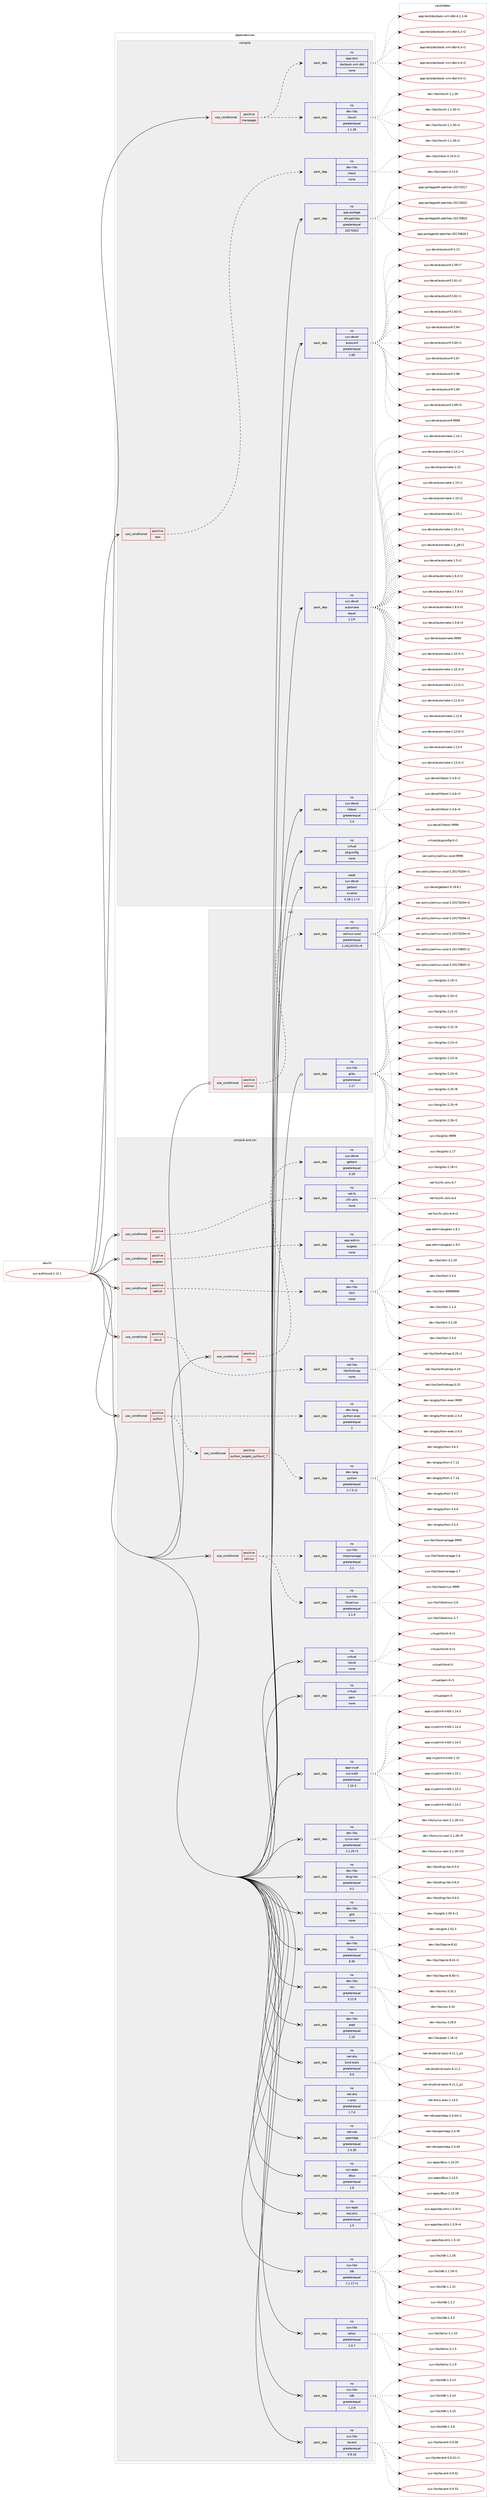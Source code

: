 digraph prolog {

# *************
# Graph options
# *************

newrank=true;
concentrate=true;
compound=true;
graph [rankdir=LR,fontname=Helvetica,fontsize=10,ranksep=1.5];#, ranksep=2.5, nodesep=0.2];
edge  [arrowhead=vee];
node  [fontname=Helvetica,fontsize=10];

# **********
# The ebuild
# **********

subgraph cluster_leftcol {
color=gray;
rank=same;
label=<<i>ebuild</i>>;
id [label="sys-auth/sssd-1.12.1", color=red, width=4, href="../sys-auth/sssd-1.12.1.svg"];
}

# ****************
# The dependencies
# ****************

subgraph cluster_midcol {
color=gray;
label=<<i>dependencies</i>>;
subgraph cluster_compile {
fillcolor="#eeeeee";
style=filled;
label=<<i>compile</i>>;
subgraph cond114560 {
dependency475698 [label=<<TABLE BORDER="0" CELLBORDER="1" CELLSPACING="0" CELLPADDING="4"><TR><TD ROWSPAN="3" CELLPADDING="10">use_conditional</TD></TR><TR><TD>positive</TD></TR><TR><TD>manpages</TD></TR></TABLE>>, shape=none, color=red];
subgraph pack352846 {
dependency475699 [label=<<TABLE BORDER="0" CELLBORDER="1" CELLSPACING="0" CELLPADDING="4" WIDTH="220"><TR><TD ROWSPAN="6" CELLPADDING="30">pack_dep</TD></TR><TR><TD WIDTH="110">no</TD></TR><TR><TD>dev-libs</TD></TR><TR><TD>libxslt</TD></TR><TR><TD>greaterequal</TD></TR><TR><TD>1.1.26</TD></TR></TABLE>>, shape=none, color=blue];
}
dependency475698:e -> dependency475699:w [weight=20,style="dashed",arrowhead="vee"];
subgraph pack352847 {
dependency475700 [label=<<TABLE BORDER="0" CELLBORDER="1" CELLSPACING="0" CELLPADDING="4" WIDTH="220"><TR><TD ROWSPAN="6" CELLPADDING="30">pack_dep</TD></TR><TR><TD WIDTH="110">no</TD></TR><TR><TD>app-text</TD></TR><TR><TD>docbook-xml-dtd</TD></TR><TR><TD>none</TD></TR><TR><TD></TD></TR></TABLE>>, shape=none, color=blue];
}
dependency475698:e -> dependency475700:w [weight=20,style="dashed",arrowhead="vee"];
}
id:e -> dependency475698:w [weight=20,style="solid",arrowhead="vee"];
subgraph cond114561 {
dependency475701 [label=<<TABLE BORDER="0" CELLBORDER="1" CELLSPACING="0" CELLPADDING="4"><TR><TD ROWSPAN="3" CELLPADDING="10">use_conditional</TD></TR><TR><TD>positive</TD></TR><TR><TD>test</TD></TR></TABLE>>, shape=none, color=red];
subgraph pack352848 {
dependency475702 [label=<<TABLE BORDER="0" CELLBORDER="1" CELLSPACING="0" CELLPADDING="4" WIDTH="220"><TR><TD ROWSPAN="6" CELLPADDING="30">pack_dep</TD></TR><TR><TD WIDTH="110">no</TD></TR><TR><TD>dev-libs</TD></TR><TR><TD>check</TD></TR><TR><TD>none</TD></TR><TR><TD></TD></TR></TABLE>>, shape=none, color=blue];
}
dependency475701:e -> dependency475702:w [weight=20,style="dashed",arrowhead="vee"];
}
id:e -> dependency475701:w [weight=20,style="solid",arrowhead="vee"];
subgraph pack352849 {
dependency475703 [label=<<TABLE BORDER="0" CELLBORDER="1" CELLSPACING="0" CELLPADDING="4" WIDTH="220"><TR><TD ROWSPAN="6" CELLPADDING="30">pack_dep</TD></TR><TR><TD WIDTH="110">no</TD></TR><TR><TD>app-portage</TD></TR><TR><TD>elt-patches</TD></TR><TR><TD>greaterequal</TD></TR><TR><TD>20170422</TD></TR></TABLE>>, shape=none, color=blue];
}
id:e -> dependency475703:w [weight=20,style="solid",arrowhead="vee"];
subgraph pack352850 {
dependency475704 [label=<<TABLE BORDER="0" CELLBORDER="1" CELLSPACING="0" CELLPADDING="4" WIDTH="220"><TR><TD ROWSPAN="6" CELLPADDING="30">pack_dep</TD></TR><TR><TD WIDTH="110">no</TD></TR><TR><TD>sys-devel</TD></TR><TR><TD>autoconf</TD></TR><TR><TD>greaterequal</TD></TR><TR><TD>2.69</TD></TR></TABLE>>, shape=none, color=blue];
}
id:e -> dependency475704:w [weight=20,style="solid",arrowhead="vee"];
subgraph pack352851 {
dependency475705 [label=<<TABLE BORDER="0" CELLBORDER="1" CELLSPACING="0" CELLPADDING="4" WIDTH="220"><TR><TD ROWSPAN="6" CELLPADDING="30">pack_dep</TD></TR><TR><TD WIDTH="110">no</TD></TR><TR><TD>sys-devel</TD></TR><TR><TD>automake</TD></TR><TR><TD>equal</TD></TR><TR><TD>1.13*</TD></TR></TABLE>>, shape=none, color=blue];
}
id:e -> dependency475705:w [weight=20,style="solid",arrowhead="vee"];
subgraph pack352852 {
dependency475706 [label=<<TABLE BORDER="0" CELLBORDER="1" CELLSPACING="0" CELLPADDING="4" WIDTH="220"><TR><TD ROWSPAN="6" CELLPADDING="30">pack_dep</TD></TR><TR><TD WIDTH="110">no</TD></TR><TR><TD>sys-devel</TD></TR><TR><TD>libtool</TD></TR><TR><TD>greaterequal</TD></TR><TR><TD>2.4</TD></TR></TABLE>>, shape=none, color=blue];
}
id:e -> dependency475706:w [weight=20,style="solid",arrowhead="vee"];
subgraph pack352853 {
dependency475707 [label=<<TABLE BORDER="0" CELLBORDER="1" CELLSPACING="0" CELLPADDING="4" WIDTH="220"><TR><TD ROWSPAN="6" CELLPADDING="30">pack_dep</TD></TR><TR><TD WIDTH="110">no</TD></TR><TR><TD>virtual</TD></TR><TR><TD>pkgconfig</TD></TR><TR><TD>none</TD></TR><TR><TD></TD></TR></TABLE>>, shape=none, color=blue];
}
id:e -> dependency475707:w [weight=20,style="solid",arrowhead="vee"];
subgraph pack352854 {
dependency475708 [label=<<TABLE BORDER="0" CELLBORDER="1" CELLSPACING="0" CELLPADDING="4" WIDTH="220"><TR><TD ROWSPAN="6" CELLPADDING="30">pack_dep</TD></TR><TR><TD WIDTH="110">weak</TD></TR><TR><TD>sys-devel</TD></TR><TR><TD>gettext</TD></TR><TR><TD>smaller</TD></TR><TR><TD>0.18.1.1-r3</TD></TR></TABLE>>, shape=none, color=blue];
}
id:e -> dependency475708:w [weight=20,style="solid",arrowhead="vee"];
}
subgraph cluster_compileandrun {
fillcolor="#eeeeee";
style=filled;
label=<<i>compile and run</i>>;
subgraph cond114562 {
dependency475709 [label=<<TABLE BORDER="0" CELLBORDER="1" CELLSPACING="0" CELLPADDING="4"><TR><TD ROWSPAN="3" CELLPADDING="10">use_conditional</TD></TR><TR><TD>positive</TD></TR><TR><TD>acl</TD></TR></TABLE>>, shape=none, color=red];
subgraph pack352855 {
dependency475710 [label=<<TABLE BORDER="0" CELLBORDER="1" CELLSPACING="0" CELLPADDING="4" WIDTH="220"><TR><TD ROWSPAN="6" CELLPADDING="30">pack_dep</TD></TR><TR><TD WIDTH="110">no</TD></TR><TR><TD>net-fs</TD></TR><TR><TD>cifs-utils</TD></TR><TR><TD>none</TD></TR><TR><TD></TD></TR></TABLE>>, shape=none, color=blue];
}
dependency475709:e -> dependency475710:w [weight=20,style="dashed",arrowhead="vee"];
}
id:e -> dependency475709:w [weight=20,style="solid",arrowhead="odotvee"];
subgraph cond114563 {
dependency475711 [label=<<TABLE BORDER="0" CELLBORDER="1" CELLSPACING="0" CELLPADDING="4"><TR><TD ROWSPAN="3" CELLPADDING="10">use_conditional</TD></TR><TR><TD>positive</TD></TR><TR><TD>augeas</TD></TR></TABLE>>, shape=none, color=red];
subgraph pack352856 {
dependency475712 [label=<<TABLE BORDER="0" CELLBORDER="1" CELLSPACING="0" CELLPADDING="4" WIDTH="220"><TR><TD ROWSPAN="6" CELLPADDING="30">pack_dep</TD></TR><TR><TD WIDTH="110">no</TD></TR><TR><TD>app-admin</TD></TR><TR><TD>augeas</TD></TR><TR><TD>none</TD></TR><TR><TD></TD></TR></TABLE>>, shape=none, color=blue];
}
dependency475711:e -> dependency475712:w [weight=20,style="dashed",arrowhead="vee"];
}
id:e -> dependency475711:w [weight=20,style="solid",arrowhead="odotvee"];
subgraph cond114564 {
dependency475713 [label=<<TABLE BORDER="0" CELLBORDER="1" CELLSPACING="0" CELLPADDING="4"><TR><TD ROWSPAN="3" CELLPADDING="10">use_conditional</TD></TR><TR><TD>positive</TD></TR><TR><TD>netlink</TD></TR></TABLE>>, shape=none, color=red];
subgraph pack352857 {
dependency475714 [label=<<TABLE BORDER="0" CELLBORDER="1" CELLSPACING="0" CELLPADDING="4" WIDTH="220"><TR><TD ROWSPAN="6" CELLPADDING="30">pack_dep</TD></TR><TR><TD WIDTH="110">no</TD></TR><TR><TD>dev-libs</TD></TR><TR><TD>libnl</TD></TR><TR><TD>none</TD></TR><TR><TD></TD></TR></TABLE>>, shape=none, color=blue];
}
dependency475713:e -> dependency475714:w [weight=20,style="dashed",arrowhead="vee"];
}
id:e -> dependency475713:w [weight=20,style="solid",arrowhead="odotvee"];
subgraph cond114565 {
dependency475715 [label=<<TABLE BORDER="0" CELLBORDER="1" CELLSPACING="0" CELLPADDING="4"><TR><TD ROWSPAN="3" CELLPADDING="10">use_conditional</TD></TR><TR><TD>positive</TD></TR><TR><TD>nfsv4</TD></TR></TABLE>>, shape=none, color=red];
subgraph pack352858 {
dependency475716 [label=<<TABLE BORDER="0" CELLBORDER="1" CELLSPACING="0" CELLPADDING="4" WIDTH="220"><TR><TD ROWSPAN="6" CELLPADDING="30">pack_dep</TD></TR><TR><TD WIDTH="110">no</TD></TR><TR><TD>net-libs</TD></TR><TR><TD>libnfsidmap</TD></TR><TR><TD>none</TD></TR><TR><TD></TD></TR></TABLE>>, shape=none, color=blue];
}
dependency475715:e -> dependency475716:w [weight=20,style="dashed",arrowhead="vee"];
}
id:e -> dependency475715:w [weight=20,style="solid",arrowhead="odotvee"];
subgraph cond114566 {
dependency475717 [label=<<TABLE BORDER="0" CELLBORDER="1" CELLSPACING="0" CELLPADDING="4"><TR><TD ROWSPAN="3" CELLPADDING="10">use_conditional</TD></TR><TR><TD>positive</TD></TR><TR><TD>nls</TD></TR></TABLE>>, shape=none, color=red];
subgraph pack352859 {
dependency475718 [label=<<TABLE BORDER="0" CELLBORDER="1" CELLSPACING="0" CELLPADDING="4" WIDTH="220"><TR><TD ROWSPAN="6" CELLPADDING="30">pack_dep</TD></TR><TR><TD WIDTH="110">no</TD></TR><TR><TD>sys-devel</TD></TR><TR><TD>gettext</TD></TR><TR><TD>greaterequal</TD></TR><TR><TD>0.18</TD></TR></TABLE>>, shape=none, color=blue];
}
dependency475717:e -> dependency475718:w [weight=20,style="dashed",arrowhead="vee"];
}
id:e -> dependency475717:w [weight=20,style="solid",arrowhead="odotvee"];
subgraph cond114567 {
dependency475719 [label=<<TABLE BORDER="0" CELLBORDER="1" CELLSPACING="0" CELLPADDING="4"><TR><TD ROWSPAN="3" CELLPADDING="10">use_conditional</TD></TR><TR><TD>positive</TD></TR><TR><TD>python</TD></TR></TABLE>>, shape=none, color=red];
subgraph cond114568 {
dependency475720 [label=<<TABLE BORDER="0" CELLBORDER="1" CELLSPACING="0" CELLPADDING="4"><TR><TD ROWSPAN="3" CELLPADDING="10">use_conditional</TD></TR><TR><TD>positive</TD></TR><TR><TD>python_targets_python2_7</TD></TR></TABLE>>, shape=none, color=red];
subgraph pack352860 {
dependency475721 [label=<<TABLE BORDER="0" CELLBORDER="1" CELLSPACING="0" CELLPADDING="4" WIDTH="220"><TR><TD ROWSPAN="6" CELLPADDING="30">pack_dep</TD></TR><TR><TD WIDTH="110">no</TD></TR><TR><TD>dev-lang</TD></TR><TR><TD>python</TD></TR><TR><TD>greaterequal</TD></TR><TR><TD>2.7.5-r2</TD></TR></TABLE>>, shape=none, color=blue];
}
dependency475720:e -> dependency475721:w [weight=20,style="dashed",arrowhead="vee"];
}
dependency475719:e -> dependency475720:w [weight=20,style="dashed",arrowhead="vee"];
subgraph pack352861 {
dependency475722 [label=<<TABLE BORDER="0" CELLBORDER="1" CELLSPACING="0" CELLPADDING="4" WIDTH="220"><TR><TD ROWSPAN="6" CELLPADDING="30">pack_dep</TD></TR><TR><TD WIDTH="110">no</TD></TR><TR><TD>dev-lang</TD></TR><TR><TD>python-exec</TD></TR><TR><TD>greaterequal</TD></TR><TR><TD>2</TD></TR></TABLE>>, shape=none, color=blue];
}
dependency475719:e -> dependency475722:w [weight=20,style="dashed",arrowhead="vee"];
}
id:e -> dependency475719:w [weight=20,style="solid",arrowhead="odotvee"];
subgraph cond114569 {
dependency475723 [label=<<TABLE BORDER="0" CELLBORDER="1" CELLSPACING="0" CELLPADDING="4"><TR><TD ROWSPAN="3" CELLPADDING="10">use_conditional</TD></TR><TR><TD>positive</TD></TR><TR><TD>selinux</TD></TR></TABLE>>, shape=none, color=red];
subgraph pack352862 {
dependency475724 [label=<<TABLE BORDER="0" CELLBORDER="1" CELLSPACING="0" CELLPADDING="4" WIDTH="220"><TR><TD ROWSPAN="6" CELLPADDING="30">pack_dep</TD></TR><TR><TD WIDTH="110">no</TD></TR><TR><TD>sys-libs</TD></TR><TR><TD>libselinux</TD></TR><TR><TD>greaterequal</TD></TR><TR><TD>2.1.9</TD></TR></TABLE>>, shape=none, color=blue];
}
dependency475723:e -> dependency475724:w [weight=20,style="dashed",arrowhead="vee"];
subgraph pack352863 {
dependency475725 [label=<<TABLE BORDER="0" CELLBORDER="1" CELLSPACING="0" CELLPADDING="4" WIDTH="220"><TR><TD ROWSPAN="6" CELLPADDING="30">pack_dep</TD></TR><TR><TD WIDTH="110">no</TD></TR><TR><TD>sys-libs</TD></TR><TR><TD>libsemanage</TD></TR><TR><TD>greaterequal</TD></TR><TR><TD>2.1</TD></TR></TABLE>>, shape=none, color=blue];
}
dependency475723:e -> dependency475725:w [weight=20,style="dashed",arrowhead="vee"];
}
id:e -> dependency475723:w [weight=20,style="solid",arrowhead="odotvee"];
subgraph pack352864 {
dependency475726 [label=<<TABLE BORDER="0" CELLBORDER="1" CELLSPACING="0" CELLPADDING="4" WIDTH="220"><TR><TD ROWSPAN="6" CELLPADDING="30">pack_dep</TD></TR><TR><TD WIDTH="110">no</TD></TR><TR><TD>app-crypt</TD></TR><TR><TD>mit-krb5</TD></TR><TR><TD>greaterequal</TD></TR><TR><TD>1.10.3</TD></TR></TABLE>>, shape=none, color=blue];
}
id:e -> dependency475726:w [weight=20,style="solid",arrowhead="odotvee"];
subgraph pack352865 {
dependency475727 [label=<<TABLE BORDER="0" CELLBORDER="1" CELLSPACING="0" CELLPADDING="4" WIDTH="220"><TR><TD ROWSPAN="6" CELLPADDING="30">pack_dep</TD></TR><TR><TD WIDTH="110">no</TD></TR><TR><TD>dev-libs</TD></TR><TR><TD>cyrus-sasl</TD></TR><TR><TD>greaterequal</TD></TR><TR><TD>2.1.25-r3</TD></TR></TABLE>>, shape=none, color=blue];
}
id:e -> dependency475727:w [weight=20,style="solid",arrowhead="odotvee"];
subgraph pack352866 {
dependency475728 [label=<<TABLE BORDER="0" CELLBORDER="1" CELLSPACING="0" CELLPADDING="4" WIDTH="220"><TR><TD ROWSPAN="6" CELLPADDING="30">pack_dep</TD></TR><TR><TD WIDTH="110">no</TD></TR><TR><TD>dev-libs</TD></TR><TR><TD>ding-libs</TD></TR><TR><TD>greaterequal</TD></TR><TR><TD>0.2</TD></TR></TABLE>>, shape=none, color=blue];
}
id:e -> dependency475728:w [weight=20,style="solid",arrowhead="odotvee"];
subgraph pack352867 {
dependency475729 [label=<<TABLE BORDER="0" CELLBORDER="1" CELLSPACING="0" CELLPADDING="4" WIDTH="220"><TR><TD ROWSPAN="6" CELLPADDING="30">pack_dep</TD></TR><TR><TD WIDTH="110">no</TD></TR><TR><TD>dev-libs</TD></TR><TR><TD>glib</TD></TR><TR><TD>none</TD></TR><TR><TD></TD></TR></TABLE>>, shape=none, color=blue];
}
id:e -> dependency475729:w [weight=20,style="solid",arrowhead="odotvee"];
subgraph pack352868 {
dependency475730 [label=<<TABLE BORDER="0" CELLBORDER="1" CELLSPACING="0" CELLPADDING="4" WIDTH="220"><TR><TD ROWSPAN="6" CELLPADDING="30">pack_dep</TD></TR><TR><TD WIDTH="110">no</TD></TR><TR><TD>dev-libs</TD></TR><TR><TD>libpcre</TD></TR><TR><TD>greaterequal</TD></TR><TR><TD>8.30</TD></TR></TABLE>>, shape=none, color=blue];
}
id:e -> dependency475730:w [weight=20,style="solid",arrowhead="odotvee"];
subgraph pack352869 {
dependency475731 [label=<<TABLE BORDER="0" CELLBORDER="1" CELLSPACING="0" CELLPADDING="4" WIDTH="220"><TR><TD ROWSPAN="6" CELLPADDING="30">pack_dep</TD></TR><TR><TD WIDTH="110">no</TD></TR><TR><TD>dev-libs</TD></TR><TR><TD>nss</TD></TR><TR><TD>greaterequal</TD></TR><TR><TD>3.12.9</TD></TR></TABLE>>, shape=none, color=blue];
}
id:e -> dependency475731:w [weight=20,style="solid",arrowhead="odotvee"];
subgraph pack352870 {
dependency475732 [label=<<TABLE BORDER="0" CELLBORDER="1" CELLSPACING="0" CELLPADDING="4" WIDTH="220"><TR><TD ROWSPAN="6" CELLPADDING="30">pack_dep</TD></TR><TR><TD WIDTH="110">no</TD></TR><TR><TD>dev-libs</TD></TR><TR><TD>popt</TD></TR><TR><TD>greaterequal</TD></TR><TR><TD>1.16</TD></TR></TABLE>>, shape=none, color=blue];
}
id:e -> dependency475732:w [weight=20,style="solid",arrowhead="odotvee"];
subgraph pack352871 {
dependency475733 [label=<<TABLE BORDER="0" CELLBORDER="1" CELLSPACING="0" CELLPADDING="4" WIDTH="220"><TR><TD ROWSPAN="6" CELLPADDING="30">pack_dep</TD></TR><TR><TD WIDTH="110">no</TD></TR><TR><TD>net-dns</TD></TR><TR><TD>bind-tools</TD></TR><TR><TD>greaterequal</TD></TR><TR><TD>9.9</TD></TR></TABLE>>, shape=none, color=blue];
}
id:e -> dependency475733:w [weight=20,style="solid",arrowhead="odotvee"];
subgraph pack352872 {
dependency475734 [label=<<TABLE BORDER="0" CELLBORDER="1" CELLSPACING="0" CELLPADDING="4" WIDTH="220"><TR><TD ROWSPAN="6" CELLPADDING="30">pack_dep</TD></TR><TR><TD WIDTH="110">no</TD></TR><TR><TD>net-dns</TD></TR><TR><TD>c-ares</TD></TR><TR><TD>greaterequal</TD></TR><TR><TD>1.7.4</TD></TR></TABLE>>, shape=none, color=blue];
}
id:e -> dependency475734:w [weight=20,style="solid",arrowhead="odotvee"];
subgraph pack352873 {
dependency475735 [label=<<TABLE BORDER="0" CELLBORDER="1" CELLSPACING="0" CELLPADDING="4" WIDTH="220"><TR><TD ROWSPAN="6" CELLPADDING="30">pack_dep</TD></TR><TR><TD WIDTH="110">no</TD></TR><TR><TD>net-nds</TD></TR><TR><TD>openldap</TD></TR><TR><TD>greaterequal</TD></TR><TR><TD>2.4.30</TD></TR></TABLE>>, shape=none, color=blue];
}
id:e -> dependency475735:w [weight=20,style="solid",arrowhead="odotvee"];
subgraph pack352874 {
dependency475736 [label=<<TABLE BORDER="0" CELLBORDER="1" CELLSPACING="0" CELLPADDING="4" WIDTH="220"><TR><TD ROWSPAN="6" CELLPADDING="30">pack_dep</TD></TR><TR><TD WIDTH="110">no</TD></TR><TR><TD>sys-apps</TD></TR><TR><TD>dbus</TD></TR><TR><TD>greaterequal</TD></TR><TR><TD>1.6</TD></TR></TABLE>>, shape=none, color=blue];
}
id:e -> dependency475736:w [weight=20,style="solid",arrowhead="odotvee"];
subgraph pack352875 {
dependency475737 [label=<<TABLE BORDER="0" CELLBORDER="1" CELLSPACING="0" CELLPADDING="4" WIDTH="220"><TR><TD ROWSPAN="6" CELLPADDING="30">pack_dep</TD></TR><TR><TD WIDTH="110">no</TD></TR><TR><TD>sys-apps</TD></TR><TR><TD>keyutils</TD></TR><TR><TD>greaterequal</TD></TR><TR><TD>1.5</TD></TR></TABLE>>, shape=none, color=blue];
}
id:e -> dependency475737:w [weight=20,style="solid",arrowhead="odotvee"];
subgraph pack352876 {
dependency475738 [label=<<TABLE BORDER="0" CELLBORDER="1" CELLSPACING="0" CELLPADDING="4" WIDTH="220"><TR><TD ROWSPAN="6" CELLPADDING="30">pack_dep</TD></TR><TR><TD WIDTH="110">no</TD></TR><TR><TD>sys-libs</TD></TR><TR><TD>ldb</TD></TR><TR><TD>greaterequal</TD></TR><TR><TD>1.1.17-r1</TD></TR></TABLE>>, shape=none, color=blue];
}
id:e -> dependency475738:w [weight=20,style="solid",arrowhead="odotvee"];
subgraph pack352877 {
dependency475739 [label=<<TABLE BORDER="0" CELLBORDER="1" CELLSPACING="0" CELLPADDING="4" WIDTH="220"><TR><TD ROWSPAN="6" CELLPADDING="30">pack_dep</TD></TR><TR><TD WIDTH="110">no</TD></TR><TR><TD>sys-libs</TD></TR><TR><TD>talloc</TD></TR><TR><TD>greaterequal</TD></TR><TR><TD>2.0.7</TD></TR></TABLE>>, shape=none, color=blue];
}
id:e -> dependency475739:w [weight=20,style="solid",arrowhead="odotvee"];
subgraph pack352878 {
dependency475740 [label=<<TABLE BORDER="0" CELLBORDER="1" CELLSPACING="0" CELLPADDING="4" WIDTH="220"><TR><TD ROWSPAN="6" CELLPADDING="30">pack_dep</TD></TR><TR><TD WIDTH="110">no</TD></TR><TR><TD>sys-libs</TD></TR><TR><TD>tdb</TD></TR><TR><TD>greaterequal</TD></TR><TR><TD>1.2.9</TD></TR></TABLE>>, shape=none, color=blue];
}
id:e -> dependency475740:w [weight=20,style="solid",arrowhead="odotvee"];
subgraph pack352879 {
dependency475741 [label=<<TABLE BORDER="0" CELLBORDER="1" CELLSPACING="0" CELLPADDING="4" WIDTH="220"><TR><TD ROWSPAN="6" CELLPADDING="30">pack_dep</TD></TR><TR><TD WIDTH="110">no</TD></TR><TR><TD>sys-libs</TD></TR><TR><TD>tevent</TD></TR><TR><TD>greaterequal</TD></TR><TR><TD>0.9.16</TD></TR></TABLE>>, shape=none, color=blue];
}
id:e -> dependency475741:w [weight=20,style="solid",arrowhead="odotvee"];
subgraph pack352880 {
dependency475742 [label=<<TABLE BORDER="0" CELLBORDER="1" CELLSPACING="0" CELLPADDING="4" WIDTH="220"><TR><TD ROWSPAN="6" CELLPADDING="30">pack_dep</TD></TR><TR><TD WIDTH="110">no</TD></TR><TR><TD>virtual</TD></TR><TR><TD>libintl</TD></TR><TR><TD>none</TD></TR><TR><TD></TD></TR></TABLE>>, shape=none, color=blue];
}
id:e -> dependency475742:w [weight=20,style="solid",arrowhead="odotvee"];
subgraph pack352881 {
dependency475743 [label=<<TABLE BORDER="0" CELLBORDER="1" CELLSPACING="0" CELLPADDING="4" WIDTH="220"><TR><TD ROWSPAN="6" CELLPADDING="30">pack_dep</TD></TR><TR><TD WIDTH="110">no</TD></TR><TR><TD>virtual</TD></TR><TR><TD>pam</TD></TR><TR><TD>none</TD></TR><TR><TD></TD></TR></TABLE>>, shape=none, color=blue];
}
id:e -> dependency475743:w [weight=20,style="solid",arrowhead="odotvee"];
}
subgraph cluster_run {
fillcolor="#eeeeee";
style=filled;
label=<<i>run</i>>;
subgraph cond114570 {
dependency475744 [label=<<TABLE BORDER="0" CELLBORDER="1" CELLSPACING="0" CELLPADDING="4"><TR><TD ROWSPAN="3" CELLPADDING="10">use_conditional</TD></TR><TR><TD>positive</TD></TR><TR><TD>selinux</TD></TR></TABLE>>, shape=none, color=red];
subgraph pack352882 {
dependency475745 [label=<<TABLE BORDER="0" CELLBORDER="1" CELLSPACING="0" CELLPADDING="4" WIDTH="220"><TR><TD ROWSPAN="6" CELLPADDING="30">pack_dep</TD></TR><TR><TD WIDTH="110">no</TD></TR><TR><TD>sec-policy</TD></TR><TR><TD>selinux-sssd</TD></TR><TR><TD>greaterequal</TD></TR><TR><TD>2.20120725-r9</TD></TR></TABLE>>, shape=none, color=blue];
}
dependency475744:e -> dependency475745:w [weight=20,style="dashed",arrowhead="vee"];
}
id:e -> dependency475744:w [weight=20,style="solid",arrowhead="odot"];
subgraph pack352883 {
dependency475746 [label=<<TABLE BORDER="0" CELLBORDER="1" CELLSPACING="0" CELLPADDING="4" WIDTH="220"><TR><TD ROWSPAN="6" CELLPADDING="30">pack_dep</TD></TR><TR><TD WIDTH="110">no</TD></TR><TR><TD>sys-libs</TD></TR><TR><TD>glibc</TD></TR><TR><TD>greaterequal</TD></TR><TR><TD>2.17</TD></TR></TABLE>>, shape=none, color=blue];
}
id:e -> dependency475746:w [weight=20,style="solid",arrowhead="odot"];
}
}

# **************
# The candidates
# **************

subgraph cluster_choices {
rank=same;
color=gray;
label=<<i>candidates</i>>;

subgraph choice352846 {
color=black;
nodesep=1;
choice10010111845108105981154710810598120115108116454946494650574511449 [label="dev-libs/libxslt-1.1.29-r1", color=red, width=4,href="../dev-libs/libxslt-1.1.29-r1.svg"];
choice1001011184510810598115471081059812011510811645494649465148 [label="dev-libs/libxslt-1.1.30", color=red, width=4,href="../dev-libs/libxslt-1.1.30.svg"];
choice10010111845108105981154710810598120115108116454946494651484511449 [label="dev-libs/libxslt-1.1.30-r1", color=red, width=4,href="../dev-libs/libxslt-1.1.30-r1.svg"];
choice10010111845108105981154710810598120115108116454946494651484511450 [label="dev-libs/libxslt-1.1.30-r2", color=red, width=4,href="../dev-libs/libxslt-1.1.30-r2.svg"];
dependency475699:e -> choice10010111845108105981154710810598120115108116454946494650574511449:w [style=dotted,weight="100"];
dependency475699:e -> choice1001011184510810598115471081059812011510811645494649465148:w [style=dotted,weight="100"];
dependency475699:e -> choice10010111845108105981154710810598120115108116454946494651484511449:w [style=dotted,weight="100"];
dependency475699:e -> choice10010111845108105981154710810598120115108116454946494651484511450:w [style=dotted,weight="100"];
}
subgraph choice352847 {
color=black;
nodesep=1;
choice971121124511610112011647100111999811111110745120109108451001161004552464946504511454 [label="app-text/docbook-xml-dtd-4.1.2-r6", color=red, width=4,href="../app-text/docbook-xml-dtd-4.1.2-r6.svg"];
choice97112112451161011201164710011199981111111074512010910845100116100455246504511450 [label="app-text/docbook-xml-dtd-4.2-r2", color=red, width=4,href="../app-text/docbook-xml-dtd-4.2-r2.svg"];
choice97112112451161011201164710011199981111111074512010910845100116100455246514511449 [label="app-text/docbook-xml-dtd-4.3-r1", color=red, width=4,href="../app-text/docbook-xml-dtd-4.3-r1.svg"];
choice97112112451161011201164710011199981111111074512010910845100116100455246524511450 [label="app-text/docbook-xml-dtd-4.4-r2", color=red, width=4,href="../app-text/docbook-xml-dtd-4.4-r2.svg"];
choice97112112451161011201164710011199981111111074512010910845100116100455246534511449 [label="app-text/docbook-xml-dtd-4.5-r1", color=red, width=4,href="../app-text/docbook-xml-dtd-4.5-r1.svg"];
dependency475700:e -> choice971121124511610112011647100111999811111110745120109108451001161004552464946504511454:w [style=dotted,weight="100"];
dependency475700:e -> choice97112112451161011201164710011199981111111074512010910845100116100455246504511450:w [style=dotted,weight="100"];
dependency475700:e -> choice97112112451161011201164710011199981111111074512010910845100116100455246514511449:w [style=dotted,weight="100"];
dependency475700:e -> choice97112112451161011201164710011199981111111074512010910845100116100455246524511450:w [style=dotted,weight="100"];
dependency475700:e -> choice97112112451161011201164710011199981111111074512010910845100116100455246534511449:w [style=dotted,weight="100"];
}
subgraph choice352848 {
color=black;
nodesep=1;
choice1001011184510810598115479910410199107454846494846484511449 [label="dev-libs/check-0.10.0-r1", color=red, width=4,href="../dev-libs/check-0.10.0-r1.svg"];
choice100101118451081059811547991041019910745484649504648 [label="dev-libs/check-0.12.0", color=red, width=4,href="../dev-libs/check-0.12.0.svg"];
dependency475702:e -> choice1001011184510810598115479910410199107454846494846484511449:w [style=dotted,weight="100"];
dependency475702:e -> choice100101118451081059811547991041019910745484649504648:w [style=dotted,weight="100"];
}
subgraph choice352849 {
color=black;
nodesep=1;
choice97112112451121111141169710310147101108116451129711699104101115455048495548514955 [label="app-portage/elt-patches-20170317", color=red, width=4,href="../app-portage/elt-patches-20170317.svg"];
choice97112112451121111141169710310147101108116451129711699104101115455048495548525050 [label="app-portage/elt-patches-20170422", color=red, width=4,href="../app-portage/elt-patches-20170422.svg"];
choice97112112451121111141169710310147101108116451129711699104101115455048495548564953 [label="app-portage/elt-patches-20170815", color=red, width=4,href="../app-portage/elt-patches-20170815.svg"];
choice971121124511211111411697103101471011081164511297116991041011154550484955485650544649 [label="app-portage/elt-patches-20170826.1", color=red, width=4,href="../app-portage/elt-patches-20170826.1.svg"];
dependency475703:e -> choice97112112451121111141169710310147101108116451129711699104101115455048495548514955:w [style=dotted,weight="100"];
dependency475703:e -> choice97112112451121111141169710310147101108116451129711699104101115455048495548525050:w [style=dotted,weight="100"];
dependency475703:e -> choice97112112451121111141169710310147101108116451129711699104101115455048495548564953:w [style=dotted,weight="100"];
dependency475703:e -> choice971121124511211111411697103101471011081164511297116991041011154550484955485650544649:w [style=dotted,weight="100"];
}
subgraph choice352850 {
color=black;
nodesep=1;
choice115121115451001011181011084797117116111991111101024550464951 [label="sys-devel/autoconf-2.13", color=red, width=4,href="../sys-devel/autoconf-2.13.svg"];
choice1151211154510010111810110847971171161119911111010245504653574511455 [label="sys-devel/autoconf-2.59-r7", color=red, width=4,href="../sys-devel/autoconf-2.59-r7.svg"];
choice1151211154510010111810110847971171161119911111010245504654494511450 [label="sys-devel/autoconf-2.61-r2", color=red, width=4,href="../sys-devel/autoconf-2.61-r2.svg"];
choice1151211154510010111810110847971171161119911111010245504654504511449 [label="sys-devel/autoconf-2.62-r1", color=red, width=4,href="../sys-devel/autoconf-2.62-r1.svg"];
choice1151211154510010111810110847971171161119911111010245504654514511449 [label="sys-devel/autoconf-2.63-r1", color=red, width=4,href="../sys-devel/autoconf-2.63-r1.svg"];
choice115121115451001011181011084797117116111991111101024550465452 [label="sys-devel/autoconf-2.64", color=red, width=4,href="../sys-devel/autoconf-2.64.svg"];
choice1151211154510010111810110847971171161119911111010245504654534511449 [label="sys-devel/autoconf-2.65-r1", color=red, width=4,href="../sys-devel/autoconf-2.65-r1.svg"];
choice115121115451001011181011084797117116111991111101024550465455 [label="sys-devel/autoconf-2.67", color=red, width=4,href="../sys-devel/autoconf-2.67.svg"];
choice115121115451001011181011084797117116111991111101024550465456 [label="sys-devel/autoconf-2.68", color=red, width=4,href="../sys-devel/autoconf-2.68.svg"];
choice115121115451001011181011084797117116111991111101024550465457 [label="sys-devel/autoconf-2.69", color=red, width=4,href="../sys-devel/autoconf-2.69.svg"];
choice1151211154510010111810110847971171161119911111010245504654574511452 [label="sys-devel/autoconf-2.69-r4", color=red, width=4,href="../sys-devel/autoconf-2.69-r4.svg"];
choice115121115451001011181011084797117116111991111101024557575757 [label="sys-devel/autoconf-9999", color=red, width=4,href="../sys-devel/autoconf-9999.svg"];
dependency475704:e -> choice115121115451001011181011084797117116111991111101024550464951:w [style=dotted,weight="100"];
dependency475704:e -> choice1151211154510010111810110847971171161119911111010245504653574511455:w [style=dotted,weight="100"];
dependency475704:e -> choice1151211154510010111810110847971171161119911111010245504654494511450:w [style=dotted,weight="100"];
dependency475704:e -> choice1151211154510010111810110847971171161119911111010245504654504511449:w [style=dotted,weight="100"];
dependency475704:e -> choice1151211154510010111810110847971171161119911111010245504654514511449:w [style=dotted,weight="100"];
dependency475704:e -> choice115121115451001011181011084797117116111991111101024550465452:w [style=dotted,weight="100"];
dependency475704:e -> choice1151211154510010111810110847971171161119911111010245504654534511449:w [style=dotted,weight="100"];
dependency475704:e -> choice115121115451001011181011084797117116111991111101024550465455:w [style=dotted,weight="100"];
dependency475704:e -> choice115121115451001011181011084797117116111991111101024550465456:w [style=dotted,weight="100"];
dependency475704:e -> choice115121115451001011181011084797117116111991111101024550465457:w [style=dotted,weight="100"];
dependency475704:e -> choice1151211154510010111810110847971171161119911111010245504654574511452:w [style=dotted,weight="100"];
dependency475704:e -> choice115121115451001011181011084797117116111991111101024557575757:w [style=dotted,weight="100"];
}
subgraph choice352851 {
color=black;
nodesep=1;
choice11512111545100101118101108479711711611110997107101454946494846514511449 [label="sys-devel/automake-1.10.3-r1", color=red, width=4,href="../sys-devel/automake-1.10.3-r1.svg"];
choice11512111545100101118101108479711711611110997107101454946494846514511450 [label="sys-devel/automake-1.10.3-r2", color=red, width=4,href="../sys-devel/automake-1.10.3-r2.svg"];
choice11512111545100101118101108479711711611110997107101454946494946544511449 [label="sys-devel/automake-1.11.6-r1", color=red, width=4,href="../sys-devel/automake-1.11.6-r1.svg"];
choice11512111545100101118101108479711711611110997107101454946494946544511450 [label="sys-devel/automake-1.11.6-r2", color=red, width=4,href="../sys-devel/automake-1.11.6-r2.svg"];
choice1151211154510010111810110847971171161111099710710145494649504654 [label="sys-devel/automake-1.12.6", color=red, width=4,href="../sys-devel/automake-1.12.6.svg"];
choice11512111545100101118101108479711711611110997107101454946495046544511449 [label="sys-devel/automake-1.12.6-r1", color=red, width=4,href="../sys-devel/automake-1.12.6-r1.svg"];
choice1151211154510010111810110847971171161111099710710145494649514652 [label="sys-devel/automake-1.13.4", color=red, width=4,href="../sys-devel/automake-1.13.4.svg"];
choice11512111545100101118101108479711711611110997107101454946495146524511449 [label="sys-devel/automake-1.13.4-r1", color=red, width=4,href="../sys-devel/automake-1.13.4-r1.svg"];
choice1151211154510010111810110847971171161111099710710145494649524649 [label="sys-devel/automake-1.14.1", color=red, width=4,href="../sys-devel/automake-1.14.1.svg"];
choice11512111545100101118101108479711711611110997107101454946495246494511449 [label="sys-devel/automake-1.14.1-r1", color=red, width=4,href="../sys-devel/automake-1.14.1-r1.svg"];
choice115121115451001011181011084797117116111109971071014549464953 [label="sys-devel/automake-1.15", color=red, width=4,href="../sys-devel/automake-1.15.svg"];
choice1151211154510010111810110847971171161111099710710145494649534511449 [label="sys-devel/automake-1.15-r1", color=red, width=4,href="../sys-devel/automake-1.15-r1.svg"];
choice1151211154510010111810110847971171161111099710710145494649534511450 [label="sys-devel/automake-1.15-r2", color=red, width=4,href="../sys-devel/automake-1.15-r2.svg"];
choice1151211154510010111810110847971171161111099710710145494649534649 [label="sys-devel/automake-1.15.1", color=red, width=4,href="../sys-devel/automake-1.15.1.svg"];
choice11512111545100101118101108479711711611110997107101454946495346494511449 [label="sys-devel/automake-1.15.1-r1", color=red, width=4,href="../sys-devel/automake-1.15.1-r1.svg"];
choice115121115451001011181011084797117116111109971071014549465295112544511450 [label="sys-devel/automake-1.4_p6-r2", color=red, width=4,href="../sys-devel/automake-1.4_p6-r2.svg"];
choice11512111545100101118101108479711711611110997107101454946534511450 [label="sys-devel/automake-1.5-r2", color=red, width=4,href="../sys-devel/automake-1.5-r2.svg"];
choice115121115451001011181011084797117116111109971071014549465446514511450 [label="sys-devel/automake-1.6.3-r2", color=red, width=4,href="../sys-devel/automake-1.6.3-r2.svg"];
choice115121115451001011181011084797117116111109971071014549465546574511451 [label="sys-devel/automake-1.7.9-r3", color=red, width=4,href="../sys-devel/automake-1.7.9-r3.svg"];
choice115121115451001011181011084797117116111109971071014549465646534511453 [label="sys-devel/automake-1.8.5-r5", color=red, width=4,href="../sys-devel/automake-1.8.5-r5.svg"];
choice115121115451001011181011084797117116111109971071014549465746544511452 [label="sys-devel/automake-1.9.6-r4", color=red, width=4,href="../sys-devel/automake-1.9.6-r4.svg"];
choice115121115451001011181011084797117116111109971071014557575757 [label="sys-devel/automake-9999", color=red, width=4,href="../sys-devel/automake-9999.svg"];
dependency475705:e -> choice11512111545100101118101108479711711611110997107101454946494846514511449:w [style=dotted,weight="100"];
dependency475705:e -> choice11512111545100101118101108479711711611110997107101454946494846514511450:w [style=dotted,weight="100"];
dependency475705:e -> choice11512111545100101118101108479711711611110997107101454946494946544511449:w [style=dotted,weight="100"];
dependency475705:e -> choice11512111545100101118101108479711711611110997107101454946494946544511450:w [style=dotted,weight="100"];
dependency475705:e -> choice1151211154510010111810110847971171161111099710710145494649504654:w [style=dotted,weight="100"];
dependency475705:e -> choice11512111545100101118101108479711711611110997107101454946495046544511449:w [style=dotted,weight="100"];
dependency475705:e -> choice1151211154510010111810110847971171161111099710710145494649514652:w [style=dotted,weight="100"];
dependency475705:e -> choice11512111545100101118101108479711711611110997107101454946495146524511449:w [style=dotted,weight="100"];
dependency475705:e -> choice1151211154510010111810110847971171161111099710710145494649524649:w [style=dotted,weight="100"];
dependency475705:e -> choice11512111545100101118101108479711711611110997107101454946495246494511449:w [style=dotted,weight="100"];
dependency475705:e -> choice115121115451001011181011084797117116111109971071014549464953:w [style=dotted,weight="100"];
dependency475705:e -> choice1151211154510010111810110847971171161111099710710145494649534511449:w [style=dotted,weight="100"];
dependency475705:e -> choice1151211154510010111810110847971171161111099710710145494649534511450:w [style=dotted,weight="100"];
dependency475705:e -> choice1151211154510010111810110847971171161111099710710145494649534649:w [style=dotted,weight="100"];
dependency475705:e -> choice11512111545100101118101108479711711611110997107101454946495346494511449:w [style=dotted,weight="100"];
dependency475705:e -> choice115121115451001011181011084797117116111109971071014549465295112544511450:w [style=dotted,weight="100"];
dependency475705:e -> choice11512111545100101118101108479711711611110997107101454946534511450:w [style=dotted,weight="100"];
dependency475705:e -> choice115121115451001011181011084797117116111109971071014549465446514511450:w [style=dotted,weight="100"];
dependency475705:e -> choice115121115451001011181011084797117116111109971071014549465546574511451:w [style=dotted,weight="100"];
dependency475705:e -> choice115121115451001011181011084797117116111109971071014549465646534511453:w [style=dotted,weight="100"];
dependency475705:e -> choice115121115451001011181011084797117116111109971071014549465746544511452:w [style=dotted,weight="100"];
dependency475705:e -> choice115121115451001011181011084797117116111109971071014557575757:w [style=dotted,weight="100"];
}
subgraph choice352852 {
color=black;
nodesep=1;
choice1151211154510010111810110847108105981161111111084550465246544511450 [label="sys-devel/libtool-2.4.6-r2", color=red, width=4,href="../sys-devel/libtool-2.4.6-r2.svg"];
choice1151211154510010111810110847108105981161111111084550465246544511451 [label="sys-devel/libtool-2.4.6-r3", color=red, width=4,href="../sys-devel/libtool-2.4.6-r3.svg"];
choice1151211154510010111810110847108105981161111111084550465246544511452 [label="sys-devel/libtool-2.4.6-r4", color=red, width=4,href="../sys-devel/libtool-2.4.6-r4.svg"];
choice1151211154510010111810110847108105981161111111084557575757 [label="sys-devel/libtool-9999", color=red, width=4,href="../sys-devel/libtool-9999.svg"];
dependency475706:e -> choice1151211154510010111810110847108105981161111111084550465246544511450:w [style=dotted,weight="100"];
dependency475706:e -> choice1151211154510010111810110847108105981161111111084550465246544511451:w [style=dotted,weight="100"];
dependency475706:e -> choice1151211154510010111810110847108105981161111111084550465246544511452:w [style=dotted,weight="100"];
dependency475706:e -> choice1151211154510010111810110847108105981161111111084557575757:w [style=dotted,weight="100"];
}
subgraph choice352853 {
color=black;
nodesep=1;
choice11810511411611797108471121071039911111010210510345484511449 [label="virtual/pkgconfig-0-r1", color=red, width=4,href="../virtual/pkgconfig-0-r1.svg"];
dependency475707:e -> choice11810511411611797108471121071039911111010210510345484511449:w [style=dotted,weight="100"];
}
subgraph choice352854 {
color=black;
nodesep=1;
choice1151211154510010111810110847103101116116101120116454846495746564649 [label="sys-devel/gettext-0.19.8.1", color=red, width=4,href="../sys-devel/gettext-0.19.8.1.svg"];
dependency475708:e -> choice1151211154510010111810110847103101116116101120116454846495746564649:w [style=dotted,weight="100"];
}
subgraph choice352855 {
color=black;
nodesep=1;
choice1101011164510211547991051021154511711610510811545544652 [label="net-fs/cifs-utils-6.4", color=red, width=4,href="../net-fs/cifs-utils-6.4.svg"];
choice11010111645102115479910510211545117116105108115455446544511450 [label="net-fs/cifs-utils-6.6-r2", color=red, width=4,href="../net-fs/cifs-utils-6.6-r2.svg"];
choice1101011164510211547991051021154511711610510811545544655 [label="net-fs/cifs-utils-6.7", color=red, width=4,href="../net-fs/cifs-utils-6.7.svg"];
dependency475710:e -> choice1101011164510211547991051021154511711610510811545544652:w [style=dotted,weight="100"];
dependency475710:e -> choice11010111645102115479910510211545117116105108115455446544511450:w [style=dotted,weight="100"];
dependency475710:e -> choice1101011164510211547991051021154511711610510811545544655:w [style=dotted,weight="100"];
}
subgraph choice352856 {
color=black;
nodesep=1;
choice971121124597100109105110479711710310197115454946564649 [label="app-admin/augeas-1.8.1", color=red, width=4,href="../app-admin/augeas-1.8.1.svg"];
choice971121124597100109105110479711710310197115454946574648 [label="app-admin/augeas-1.9.0", color=red, width=4,href="../app-admin/augeas-1.9.0.svg"];
dependency475712:e -> choice971121124597100109105110479711710310197115454946564649:w [style=dotted,weight="100"];
dependency475712:e -> choice971121124597100109105110479711710310197115454946574648:w [style=dotted,weight="100"];
}
subgraph choice352857 {
color=black;
nodesep=1;
choice10010111845108105981154710810598110108454946494652 [label="dev-libs/libnl-1.1.4", color=red, width=4,href="../dev-libs/libnl-1.1.4.svg"];
choice1001011184510810598115471081059811010845514650465056 [label="dev-libs/libnl-3.2.28", color=red, width=4,href="../dev-libs/libnl-3.2.28.svg"];
choice1001011184510810598115471081059811010845514650465057 [label="dev-libs/libnl-3.2.29", color=red, width=4,href="../dev-libs/libnl-3.2.29.svg"];
choice10010111845108105981154710810598110108455146514648 [label="dev-libs/libnl-3.3.0", color=red, width=4,href="../dev-libs/libnl-3.3.0.svg"];
choice10010111845108105981154710810598110108455146524648 [label="dev-libs/libnl-3.4.0", color=red, width=4,href="../dev-libs/libnl-3.4.0.svg"];
choice10010111845108105981154710810598110108455757575757575757 [label="dev-libs/libnl-99999999", color=red, width=4,href="../dev-libs/libnl-99999999.svg"];
dependency475714:e -> choice10010111845108105981154710810598110108454946494652:w [style=dotted,weight="100"];
dependency475714:e -> choice1001011184510810598115471081059811010845514650465056:w [style=dotted,weight="100"];
dependency475714:e -> choice1001011184510810598115471081059811010845514650465057:w [style=dotted,weight="100"];
dependency475714:e -> choice10010111845108105981154710810598110108455146514648:w [style=dotted,weight="100"];
dependency475714:e -> choice10010111845108105981154710810598110108455146524648:w [style=dotted,weight="100"];
dependency475714:e -> choice10010111845108105981154710810598110108455757575757575757:w [style=dotted,weight="100"];
}
subgraph choice352858 {
color=black;
nodesep=1;
choice11010111645108105981154710810598110102115105100109971124548465052 [label="net-libs/libnfsidmap-0.24", color=red, width=4,href="../net-libs/libnfsidmap-0.24.svg"];
choice11010111645108105981154710810598110102115105100109971124548465053 [label="net-libs/libnfsidmap-0.25", color=red, width=4,href="../net-libs/libnfsidmap-0.25.svg"];
choice110101116451081059811547108105981101021151051001099711245484650534511449 [label="net-libs/libnfsidmap-0.25-r1", color=red, width=4,href="../net-libs/libnfsidmap-0.25-r1.svg"];
dependency475716:e -> choice11010111645108105981154710810598110102115105100109971124548465052:w [style=dotted,weight="100"];
dependency475716:e -> choice11010111645108105981154710810598110102115105100109971124548465053:w [style=dotted,weight="100"];
dependency475716:e -> choice110101116451081059811547108105981101021151051001099711245484650534511449:w [style=dotted,weight="100"];
}
subgraph choice352859 {
color=black;
nodesep=1;
choice1151211154510010111810110847103101116116101120116454846495746564649 [label="sys-devel/gettext-0.19.8.1", color=red, width=4,href="../sys-devel/gettext-0.19.8.1.svg"];
dependency475718:e -> choice1151211154510010111810110847103101116116101120116454846495746564649:w [style=dotted,weight="100"];
}
subgraph choice352860 {
color=black;
nodesep=1;
choice10010111845108971101034711212111610411111045504655464950 [label="dev-lang/python-2.7.12", color=red, width=4,href="../dev-lang/python-2.7.12.svg"];
choice10010111845108971101034711212111610411111045504655464952 [label="dev-lang/python-2.7.14", color=red, width=4,href="../dev-lang/python-2.7.14.svg"];
choice100101118451089711010347112121116104111110455146524653 [label="dev-lang/python-3.4.5", color=red, width=4,href="../dev-lang/python-3.4.5.svg"];
choice100101118451089711010347112121116104111110455146524654 [label="dev-lang/python-3.4.6", color=red, width=4,href="../dev-lang/python-3.4.6.svg"];
choice100101118451089711010347112121116104111110455146534652 [label="dev-lang/python-3.5.4", color=red, width=4,href="../dev-lang/python-3.5.4.svg"];
choice100101118451089711010347112121116104111110455146544651 [label="dev-lang/python-3.6.3", color=red, width=4,href="../dev-lang/python-3.6.3.svg"];
dependency475721:e -> choice10010111845108971101034711212111610411111045504655464950:w [style=dotted,weight="100"];
dependency475721:e -> choice10010111845108971101034711212111610411111045504655464952:w [style=dotted,weight="100"];
dependency475721:e -> choice100101118451089711010347112121116104111110455146524653:w [style=dotted,weight="100"];
dependency475721:e -> choice100101118451089711010347112121116104111110455146524654:w [style=dotted,weight="100"];
dependency475721:e -> choice100101118451089711010347112121116104111110455146534652:w [style=dotted,weight="100"];
dependency475721:e -> choice100101118451089711010347112121116104111110455146544651:w [style=dotted,weight="100"];
}
subgraph choice352861 {
color=black;
nodesep=1;
choice1001011184510897110103471121211161041111104510112010199455046524652 [label="dev-lang/python-exec-2.4.4", color=red, width=4,href="../dev-lang/python-exec-2.4.4.svg"];
choice1001011184510897110103471121211161041111104510112010199455046524653 [label="dev-lang/python-exec-2.4.5", color=red, width=4,href="../dev-lang/python-exec-2.4.5.svg"];
choice10010111845108971101034711212111610411111045101120101994557575757 [label="dev-lang/python-exec-9999", color=red, width=4,href="../dev-lang/python-exec-9999.svg"];
dependency475722:e -> choice1001011184510897110103471121211161041111104510112010199455046524652:w [style=dotted,weight="100"];
dependency475722:e -> choice1001011184510897110103471121211161041111104510112010199455046524653:w [style=dotted,weight="100"];
dependency475722:e -> choice10010111845108971101034711212111610411111045101120101994557575757:w [style=dotted,weight="100"];
}
subgraph choice352862 {
color=black;
nodesep=1;
choice1151211154510810598115471081059811510110810511011712045504654 [label="sys-libs/libselinux-2.6", color=red, width=4,href="../sys-libs/libselinux-2.6.svg"];
choice1151211154510810598115471081059811510110810511011712045504655 [label="sys-libs/libselinux-2.7", color=red, width=4,href="../sys-libs/libselinux-2.7.svg"];
choice115121115451081059811547108105981151011081051101171204557575757 [label="sys-libs/libselinux-9999", color=red, width=4,href="../sys-libs/libselinux-9999.svg"];
dependency475724:e -> choice1151211154510810598115471081059811510110810511011712045504654:w [style=dotted,weight="100"];
dependency475724:e -> choice1151211154510810598115471081059811510110810511011712045504655:w [style=dotted,weight="100"];
dependency475724:e -> choice115121115451081059811547108105981151011081051101171204557575757:w [style=dotted,weight="100"];
}
subgraph choice352863 {
color=black;
nodesep=1;
choice11512111545108105981154710810598115101109971109710310145504654 [label="sys-libs/libsemanage-2.6", color=red, width=4,href="../sys-libs/libsemanage-2.6.svg"];
choice11512111545108105981154710810598115101109971109710310145504655 [label="sys-libs/libsemanage-2.7", color=red, width=4,href="../sys-libs/libsemanage-2.7.svg"];
choice1151211154510810598115471081059811510110997110971031014557575757 [label="sys-libs/libsemanage-9999", color=red, width=4,href="../sys-libs/libsemanage-9999.svg"];
dependency475725:e -> choice11512111545108105981154710810598115101109971109710310145504654:w [style=dotted,weight="100"];
dependency475725:e -> choice11512111545108105981154710810598115101109971109710310145504655:w [style=dotted,weight="100"];
dependency475725:e -> choice1151211154510810598115471081059811510110997110971031014557575757:w [style=dotted,weight="100"];
}
subgraph choice352864 {
color=black;
nodesep=1;
choice9711211245991141211121164710910511645107114985345494649524650 [label="app-crypt/mit-krb5-1.14.2", color=red, width=4,href="../app-crypt/mit-krb5-1.14.2.svg"];
choice9711211245991141211121164710910511645107114985345494649524651 [label="app-crypt/mit-krb5-1.14.3", color=red, width=4,href="../app-crypt/mit-krb5-1.14.3.svg"];
choice9711211245991141211121164710910511645107114985345494649524652 [label="app-crypt/mit-krb5-1.14.4", color=red, width=4,href="../app-crypt/mit-krb5-1.14.4.svg"];
choice9711211245991141211121164710910511645107114985345494649524653 [label="app-crypt/mit-krb5-1.14.5", color=red, width=4,href="../app-crypt/mit-krb5-1.14.5.svg"];
choice971121124599114121112116471091051164510711498534549464953 [label="app-crypt/mit-krb5-1.15", color=red, width=4,href="../app-crypt/mit-krb5-1.15.svg"];
choice9711211245991141211121164710910511645107114985345494649534649 [label="app-crypt/mit-krb5-1.15.1", color=red, width=4,href="../app-crypt/mit-krb5-1.15.1.svg"];
choice9711211245991141211121164710910511645107114985345494649534650 [label="app-crypt/mit-krb5-1.15.2", color=red, width=4,href="../app-crypt/mit-krb5-1.15.2.svg"];
dependency475726:e -> choice9711211245991141211121164710910511645107114985345494649524650:w [style=dotted,weight="100"];
dependency475726:e -> choice9711211245991141211121164710910511645107114985345494649524651:w [style=dotted,weight="100"];
dependency475726:e -> choice9711211245991141211121164710910511645107114985345494649524652:w [style=dotted,weight="100"];
dependency475726:e -> choice9711211245991141211121164710910511645107114985345494649524653:w [style=dotted,weight="100"];
dependency475726:e -> choice971121124599114121112116471091051164510711498534549464953:w [style=dotted,weight="100"];
dependency475726:e -> choice9711211245991141211121164710910511645107114985345494649534649:w [style=dotted,weight="100"];
dependency475726:e -> choice9711211245991141211121164710910511645107114985345494649534650:w [style=dotted,weight="100"];
}
subgraph choice352865 {
color=black;
nodesep=1;
choice10010111845108105981154799121114117115451159711510845504649465054451144948 [label="dev-libs/cyrus-sasl-2.1.26-r10", color=red, width=4,href="../dev-libs/cyrus-sasl-2.1.26-r10.svg"];
choice10010111845108105981154799121114117115451159711510845504649465054451144949 [label="dev-libs/cyrus-sasl-2.1.26-r11", color=red, width=4,href="../dev-libs/cyrus-sasl-2.1.26-r11.svg"];
choice100101118451081059811547991211141171154511597115108455046494650544511457 [label="dev-libs/cyrus-sasl-2.1.26-r9", color=red, width=4,href="../dev-libs/cyrus-sasl-2.1.26-r9.svg"];
dependency475727:e -> choice10010111845108105981154799121114117115451159711510845504649465054451144948:w [style=dotted,weight="100"];
dependency475727:e -> choice10010111845108105981154799121114117115451159711510845504649465054451144949:w [style=dotted,weight="100"];
dependency475727:e -> choice100101118451081059811547991211141171154511597115108455046494650544511457:w [style=dotted,weight="100"];
}
subgraph choice352866 {
color=black;
nodesep=1;
choice1001011184510810598115471001051101034510810598115454846524648 [label="dev-libs/ding-libs-0.4.0", color=red, width=4,href="../dev-libs/ding-libs-0.4.0.svg"];
choice1001011184510810598115471001051101034510810598115454846534648 [label="dev-libs/ding-libs-0.5.0", color=red, width=4,href="../dev-libs/ding-libs-0.5.0.svg"];
choice1001011184510810598115471001051101034510810598115454846544648 [label="dev-libs/ding-libs-0.6.0", color=red, width=4,href="../dev-libs/ding-libs-0.6.0.svg"];
dependency475728:e -> choice1001011184510810598115471001051101034510810598115454846524648:w [style=dotted,weight="100"];
dependency475728:e -> choice1001011184510810598115471001051101034510810598115454846534648:w [style=dotted,weight="100"];
dependency475728:e -> choice1001011184510810598115471001051101034510810598115454846544648:w [style=dotted,weight="100"];
}
subgraph choice352867 {
color=black;
nodesep=1;
choice10010111845108105981154710310810598455046534846514511449 [label="dev-libs/glib-2.50.3-r1", color=red, width=4,href="../dev-libs/glib-2.50.3-r1.svg"];
choice1001011184510810598115471031081059845504653504651 [label="dev-libs/glib-2.52.3", color=red, width=4,href="../dev-libs/glib-2.52.3.svg"];
dependency475729:e -> choice10010111845108105981154710310810598455046534846514511449:w [style=dotted,weight="100"];
dependency475729:e -> choice1001011184510810598115471031081059845504653504651:w [style=dotted,weight="100"];
}
subgraph choice352868 {
color=black;
nodesep=1;
choice100101118451081059811547108105981129911410145564652484511449 [label="dev-libs/libpcre-8.40-r1", color=red, width=4,href="../dev-libs/libpcre-8.40-r1.svg"];
choice10010111845108105981154710810598112991141014556465249 [label="dev-libs/libpcre-8.41", color=red, width=4,href="../dev-libs/libpcre-8.41.svg"];
choice100101118451081059811547108105981129911410145564652494511449 [label="dev-libs/libpcre-8.41-r1", color=red, width=4,href="../dev-libs/libpcre-8.41-r1.svg"];
dependency475730:e -> choice100101118451081059811547108105981129911410145564652484511449:w [style=dotted,weight="100"];
dependency475730:e -> choice10010111845108105981154710810598112991141014556465249:w [style=dotted,weight="100"];
dependency475730:e -> choice100101118451081059811547108105981129911410145564652494511449:w [style=dotted,weight="100"];
}
subgraph choice352869 {
color=black;
nodesep=1;
choice10010111845108105981154711011511545514650574653 [label="dev-libs/nss-3.29.5", color=red, width=4,href="../dev-libs/nss-3.29.5.svg"];
choice10010111845108105981154711011511545514651504649 [label="dev-libs/nss-3.32.1", color=red, width=4,href="../dev-libs/nss-3.32.1.svg"];
choice1001011184510810598115471101151154551465151 [label="dev-libs/nss-3.33", color=red, width=4,href="../dev-libs/nss-3.33.svg"];
dependency475731:e -> choice10010111845108105981154711011511545514650574653:w [style=dotted,weight="100"];
dependency475731:e -> choice10010111845108105981154711011511545514651504649:w [style=dotted,weight="100"];
dependency475731:e -> choice1001011184510810598115471101151154551465151:w [style=dotted,weight="100"];
}
subgraph choice352870 {
color=black;
nodesep=1;
choice10010111845108105981154711211111211645494649544511450 [label="dev-libs/popt-1.16-r2", color=red, width=4,href="../dev-libs/popt-1.16-r2.svg"];
dependency475732:e -> choice10010111845108105981154711211111211645494649544511450:w [style=dotted,weight="100"];
}
subgraph choice352871 {
color=black;
nodesep=1;
choice11010111645100110115479810511010045116111111108115455746494946499511249 [label="net-dns/bind-tools-9.11.1_p1", color=red, width=4,href="../net-dns/bind-tools-9.11.1_p1.svg"];
choice11010111645100110115479810511010045116111111108115455746494946499511251 [label="net-dns/bind-tools-9.11.1_p3", color=red, width=4,href="../net-dns/bind-tools-9.11.1_p3.svg"];
choice1101011164510011011547981051101004511611111110811545574649494650 [label="net-dns/bind-tools-9.11.2", color=red, width=4,href="../net-dns/bind-tools-9.11.2.svg"];
dependency475733:e -> choice11010111645100110115479810511010045116111111108115455746494946499511249:w [style=dotted,weight="100"];
dependency475733:e -> choice11010111645100110115479810511010045116111111108115455746494946499511251:w [style=dotted,weight="100"];
dependency475733:e -> choice1101011164510011011547981051101004511611111110811545574649494650:w [style=dotted,weight="100"];
}
subgraph choice352872 {
color=black;
nodesep=1;
choice110101116451001101154799459711410111545494649514648 [label="net-dns/c-ares-1.13.0", color=red, width=4,href="../net-dns/c-ares-1.13.0.svg"];
dependency475734:e -> choice110101116451001101154799459711410111545494649514648:w [style=dotted,weight="100"];
}
subgraph choice352873 {
color=black;
nodesep=1;
choice11010111645110100115471111121011101081009711245504652465252 [label="net-nds/openldap-2.4.44", color=red, width=4,href="../net-nds/openldap-2.4.44.svg"];
choice110101116451101001154711111210111010810097112455046524652524511449 [label="net-nds/openldap-2.4.44-r1", color=red, width=4,href="../net-nds/openldap-2.4.44-r1.svg"];
choice11010111645110100115471111121011101081009711245504652465253 [label="net-nds/openldap-2.4.45", color=red, width=4,href="../net-nds/openldap-2.4.45.svg"];
dependency475735:e -> choice11010111645110100115471111121011101081009711245504652465252:w [style=dotted,weight="100"];
dependency475735:e -> choice110101116451101001154711111210111010810097112455046524652524511449:w [style=dotted,weight="100"];
dependency475735:e -> choice11010111645110100115471111121011101081009711245504652465253:w [style=dotted,weight="100"];
}
subgraph choice352874 {
color=black;
nodesep=1;
choice115121115459711211211547100981171154549464948464956 [label="sys-apps/dbus-1.10.18", color=red, width=4,href="../sys-apps/dbus-1.10.18.svg"];
choice115121115459711211211547100981171154549464948465052 [label="sys-apps/dbus-1.10.24", color=red, width=4,href="../sys-apps/dbus-1.10.24.svg"];
choice1151211154597112112115471009811711545494649504648 [label="sys-apps/dbus-1.12.0", color=red, width=4,href="../sys-apps/dbus-1.12.0.svg"];
dependency475736:e -> choice115121115459711211211547100981171154549464948464956:w [style=dotted,weight="100"];
dependency475736:e -> choice115121115459711211211547100981171154549464948465052:w [style=dotted,weight="100"];
dependency475736:e -> choice1151211154597112112115471009811711545494649504648:w [style=dotted,weight="100"];
}
subgraph choice352875 {
color=black;
nodesep=1;
choice11512111545971121121154710710112111711610510811545494653464948 [label="sys-apps/keyutils-1.5.10", color=red, width=4,href="../sys-apps/keyutils-1.5.10.svg"];
choice1151211154597112112115471071011211171161051081154549465346574511449 [label="sys-apps/keyutils-1.5.9-r1", color=red, width=4,href="../sys-apps/keyutils-1.5.9-r1.svg"];
choice1151211154597112112115471071011211171161051081154549465346574511452 [label="sys-apps/keyutils-1.5.9-r4", color=red, width=4,href="../sys-apps/keyutils-1.5.9-r4.svg"];
dependency475737:e -> choice11512111545971121121154710710112111711610510811545494653464948:w [style=dotted,weight="100"];
dependency475737:e -> choice1151211154597112112115471071011211171161051081154549465346574511449:w [style=dotted,weight="100"];
dependency475737:e -> choice1151211154597112112115471071011211171161051081154549465346574511452:w [style=dotted,weight="100"];
}
subgraph choice352876 {
color=black;
nodesep=1;
choice1151211154510810598115471081009845494649465054 [label="sys-libs/ldb-1.1.26", color=red, width=4,href="../sys-libs/ldb-1.1.26.svg"];
choice11512111545108105981154710810098454946494650574511449 [label="sys-libs/ldb-1.1.29-r1", color=red, width=4,href="../sys-libs/ldb-1.1.29-r1.svg"];
choice1151211154510810598115471081009845494649465149 [label="sys-libs/ldb-1.1.31", color=red, width=4,href="../sys-libs/ldb-1.1.31.svg"];
choice11512111545108105981154710810098454946504650 [label="sys-libs/ldb-1.2.2", color=red, width=4,href="../sys-libs/ldb-1.2.2.svg"];
choice11512111545108105981154710810098454946514648 [label="sys-libs/ldb-1.3.0", color=red, width=4,href="../sys-libs/ldb-1.3.0.svg"];
dependency475738:e -> choice1151211154510810598115471081009845494649465054:w [style=dotted,weight="100"];
dependency475738:e -> choice11512111545108105981154710810098454946494650574511449:w [style=dotted,weight="100"];
dependency475738:e -> choice1151211154510810598115471081009845494649465149:w [style=dotted,weight="100"];
dependency475738:e -> choice11512111545108105981154710810098454946504650:w [style=dotted,weight="100"];
dependency475738:e -> choice11512111545108105981154710810098454946514648:w [style=dotted,weight="100"];
}
subgraph choice352877 {
color=black;
nodesep=1;
choice115121115451081059811547116971081081119945504649464948 [label="sys-libs/talloc-2.1.10", color=red, width=4,href="../sys-libs/talloc-2.1.10.svg"];
choice1151211154510810598115471169710810811199455046494653 [label="sys-libs/talloc-2.1.5", color=red, width=4,href="../sys-libs/talloc-2.1.5.svg"];
choice1151211154510810598115471169710810811199455046494657 [label="sys-libs/talloc-2.1.9", color=red, width=4,href="../sys-libs/talloc-2.1.9.svg"];
dependency475739:e -> choice115121115451081059811547116971081081119945504649464948:w [style=dotted,weight="100"];
dependency475739:e -> choice1151211154510810598115471169710810811199455046494653:w [style=dotted,weight="100"];
dependency475739:e -> choice1151211154510810598115471169710810811199455046494657:w [style=dotted,weight="100"];
}
subgraph choice352878 {
color=black;
nodesep=1;
choice1151211154510810598115471161009845494651464951 [label="sys-libs/tdb-1.3.13", color=red, width=4,href="../sys-libs/tdb-1.3.13.svg"];
choice1151211154510810598115471161009845494651464952 [label="sys-libs/tdb-1.3.14", color=red, width=4,href="../sys-libs/tdb-1.3.14.svg"];
choice1151211154510810598115471161009845494651464953 [label="sys-libs/tdb-1.3.15", color=red, width=4,href="../sys-libs/tdb-1.3.15.svg"];
choice11512111545108105981154711610098454946514656 [label="sys-libs/tdb-1.3.8", color=red, width=4,href="../sys-libs/tdb-1.3.8.svg"];
dependency475740:e -> choice1151211154510810598115471161009845494651464951:w [style=dotted,weight="100"];
dependency475740:e -> choice1151211154510810598115471161009845494651464952:w [style=dotted,weight="100"];
dependency475740:e -> choice1151211154510810598115471161009845494651464953:w [style=dotted,weight="100"];
dependency475740:e -> choice11512111545108105981154711610098454946514656:w [style=dotted,weight="100"];
}
subgraph choice352879 {
color=black;
nodesep=1;
choice11512111545108105981154711610111810111011645484657465056 [label="sys-libs/tevent-0.9.28", color=red, width=4,href="../sys-libs/tevent-0.9.28.svg"];
choice115121115451081059811547116101118101110116454846574651494511449 [label="sys-libs/tevent-0.9.31-r1", color=red, width=4,href="../sys-libs/tevent-0.9.31-r1.svg"];
choice11512111545108105981154711610111810111011645484657465150 [label="sys-libs/tevent-0.9.32", color=red, width=4,href="../sys-libs/tevent-0.9.32.svg"];
choice11512111545108105981154711610111810111011645484657465151 [label="sys-libs/tevent-0.9.33", color=red, width=4,href="../sys-libs/tevent-0.9.33.svg"];
dependency475741:e -> choice11512111545108105981154711610111810111011645484657465056:w [style=dotted,weight="100"];
dependency475741:e -> choice115121115451081059811547116101118101110116454846574651494511449:w [style=dotted,weight="100"];
dependency475741:e -> choice11512111545108105981154711610111810111011645484657465150:w [style=dotted,weight="100"];
dependency475741:e -> choice11512111545108105981154711610111810111011645484657465151:w [style=dotted,weight="100"];
}
subgraph choice352880 {
color=black;
nodesep=1;
choice1181051141161179710847108105981051101161084548 [label="virtual/libintl-0", color=red, width=4,href="../virtual/libintl-0.svg"];
choice11810511411611797108471081059810511011610845484511449 [label="virtual/libintl-0-r1", color=red, width=4,href="../virtual/libintl-0-r1.svg"];
choice11810511411611797108471081059810511011610845484511450 [label="virtual/libintl-0-r2", color=red, width=4,href="../virtual/libintl-0-r2.svg"];
dependency475742:e -> choice1181051141161179710847108105981051101161084548:w [style=dotted,weight="100"];
dependency475742:e -> choice11810511411611797108471081059810511011610845484511449:w [style=dotted,weight="100"];
dependency475742:e -> choice11810511411611797108471081059810511011610845484511450:w [style=dotted,weight="100"];
}
subgraph choice352881 {
color=black;
nodesep=1;
choice1181051141161179710847112971094548 [label="virtual/pam-0", color=red, width=4,href="../virtual/pam-0.svg"];
choice11810511411611797108471129710945484511449 [label="virtual/pam-0-r1", color=red, width=4,href="../virtual/pam-0-r1.svg"];
dependency475743:e -> choice1181051141161179710847112971094548:w [style=dotted,weight="100"];
dependency475743:e -> choice11810511411611797108471129710945484511449:w [style=dotted,weight="100"];
}
subgraph choice352882 {
color=black;
nodesep=1;
choice115101994511211110810599121471151011081051101171204511511511510045504650484955485048524511449 [label="sec-policy/selinux-sssd-2.20170204-r1", color=red, width=4,href="../sec-policy/selinux-sssd-2.20170204-r1.svg"];
choice115101994511211110810599121471151011081051101171204511511511510045504650484955485048524511450 [label="sec-policy/selinux-sssd-2.20170204-r2", color=red, width=4,href="../sec-policy/selinux-sssd-2.20170204-r2.svg"];
choice115101994511211110810599121471151011081051101171204511511511510045504650484955485048524511451 [label="sec-policy/selinux-sssd-2.20170204-r3", color=red, width=4,href="../sec-policy/selinux-sssd-2.20170204-r3.svg"];
choice115101994511211110810599121471151011081051101171204511511511510045504650484955485048524511452 [label="sec-policy/selinux-sssd-2.20170204-r4", color=red, width=4,href="../sec-policy/selinux-sssd-2.20170204-r4.svg"];
choice115101994511211110810599121471151011081051101171204511511511510045504650484955485648534511450 [label="sec-policy/selinux-sssd-2.20170805-r2", color=red, width=4,href="../sec-policy/selinux-sssd-2.20170805-r2.svg"];
choice115101994511211110810599121471151011081051101171204511511511510045504650484955485648534511451 [label="sec-policy/selinux-sssd-2.20170805-r3", color=red, width=4,href="../sec-policy/selinux-sssd-2.20170805-r3.svg"];
choice11510199451121111081059912147115101108105110117120451151151151004557575757 [label="sec-policy/selinux-sssd-9999", color=red, width=4,href="../sec-policy/selinux-sssd-9999.svg"];
dependency475745:e -> choice115101994511211110810599121471151011081051101171204511511511510045504650484955485048524511449:w [style=dotted,weight="100"];
dependency475745:e -> choice115101994511211110810599121471151011081051101171204511511511510045504650484955485048524511450:w [style=dotted,weight="100"];
dependency475745:e -> choice115101994511211110810599121471151011081051101171204511511511510045504650484955485048524511451:w [style=dotted,weight="100"];
dependency475745:e -> choice115101994511211110810599121471151011081051101171204511511511510045504650484955485048524511452:w [style=dotted,weight="100"];
dependency475745:e -> choice115101994511211110810599121471151011081051101171204511511511510045504650484955485648534511450:w [style=dotted,weight="100"];
dependency475745:e -> choice115101994511211110810599121471151011081051101171204511511511510045504650484955485648534511451:w [style=dotted,weight="100"];
dependency475745:e -> choice11510199451121111081059912147115101108105110117120451151151151004557575757:w [style=dotted,weight="100"];
}
subgraph choice352883 {
color=black;
nodesep=1;
choice11512111545108105981154710310810598994550464955 [label="sys-libs/glibc-2.17", color=red, width=4,href="../sys-libs/glibc-2.17.svg"];
choice115121115451081059811547103108105989945504649564511449 [label="sys-libs/glibc-2.18-r1", color=red, width=4,href="../sys-libs/glibc-2.18-r1.svg"];
choice115121115451081059811547103108105989945504649574511449 [label="sys-libs/glibc-2.19-r1", color=red, width=4,href="../sys-libs/glibc-2.19-r1.svg"];
choice115121115451081059811547103108105989945504650484511450 [label="sys-libs/glibc-2.20-r2", color=red, width=4,href="../sys-libs/glibc-2.20-r2.svg"];
choice115121115451081059811547103108105989945504650494511450 [label="sys-libs/glibc-2.21-r2", color=red, width=4,href="../sys-libs/glibc-2.21-r2.svg"];
choice115121115451081059811547103108105989945504650504511452 [label="sys-libs/glibc-2.22-r4", color=red, width=4,href="../sys-libs/glibc-2.22-r4.svg"];
choice115121115451081059811547103108105989945504650514511451 [label="sys-libs/glibc-2.23-r3", color=red, width=4,href="../sys-libs/glibc-2.23-r3.svg"];
choice115121115451081059811547103108105989945504650514511452 [label="sys-libs/glibc-2.23-r4", color=red, width=4,href="../sys-libs/glibc-2.23-r4.svg"];
choice115121115451081059811547103108105989945504650524511452 [label="sys-libs/glibc-2.24-r4", color=red, width=4,href="../sys-libs/glibc-2.24-r4.svg"];
choice115121115451081059811547103108105989945504650534511456 [label="sys-libs/glibc-2.25-r8", color=red, width=4,href="../sys-libs/glibc-2.25-r8.svg"];
choice115121115451081059811547103108105989945504650534511457 [label="sys-libs/glibc-2.25-r9", color=red, width=4,href="../sys-libs/glibc-2.25-r9.svg"];
choice115121115451081059811547103108105989945504650544511450 [label="sys-libs/glibc-2.26-r2", color=red, width=4,href="../sys-libs/glibc-2.26-r2.svg"];
choice11512111545108105981154710310810598994557575757 [label="sys-libs/glibc-9999", color=red, width=4,href="../sys-libs/glibc-9999.svg"];
dependency475746:e -> choice11512111545108105981154710310810598994550464955:w [style=dotted,weight="100"];
dependency475746:e -> choice115121115451081059811547103108105989945504649564511449:w [style=dotted,weight="100"];
dependency475746:e -> choice115121115451081059811547103108105989945504649574511449:w [style=dotted,weight="100"];
dependency475746:e -> choice115121115451081059811547103108105989945504650484511450:w [style=dotted,weight="100"];
dependency475746:e -> choice115121115451081059811547103108105989945504650494511450:w [style=dotted,weight="100"];
dependency475746:e -> choice115121115451081059811547103108105989945504650504511452:w [style=dotted,weight="100"];
dependency475746:e -> choice115121115451081059811547103108105989945504650514511451:w [style=dotted,weight="100"];
dependency475746:e -> choice115121115451081059811547103108105989945504650514511452:w [style=dotted,weight="100"];
dependency475746:e -> choice115121115451081059811547103108105989945504650524511452:w [style=dotted,weight="100"];
dependency475746:e -> choice115121115451081059811547103108105989945504650534511456:w [style=dotted,weight="100"];
dependency475746:e -> choice115121115451081059811547103108105989945504650534511457:w [style=dotted,weight="100"];
dependency475746:e -> choice115121115451081059811547103108105989945504650544511450:w [style=dotted,weight="100"];
dependency475746:e -> choice11512111545108105981154710310810598994557575757:w [style=dotted,weight="100"];
}
}

}
